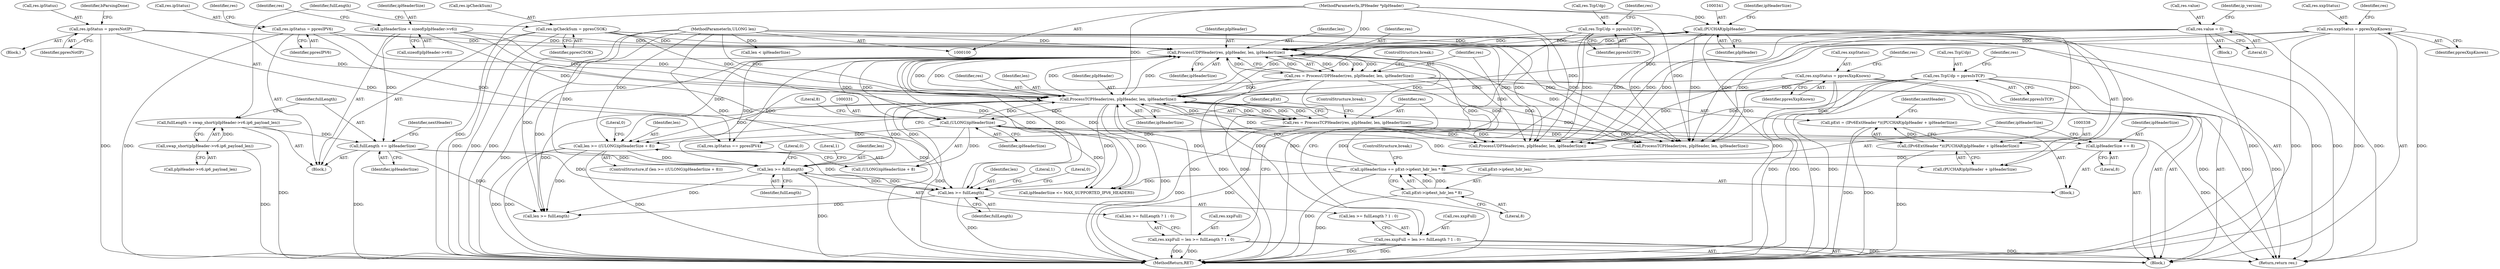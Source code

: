 digraph "0_kvm-guest-drivers-windows_fbfa4d1083ea84c5429992ca3e996d7d4fbc8238_3@integer" {
"1000335" [label="(Call,pExt = (IPv6ExtHeader *)((PUCHAR)pIpHeader + ipHeaderSize))"];
"1000337" [label="(Call,(IPv6ExtHeader *)((PUCHAR)pIpHeader + ipHeaderSize))"];
"1000340" [label="(Call,(PUCHAR)pIpHeader)"];
"1000313" [label="(Call,ProcessUDPHeader(res, pIpHeader, len, ipHeaderSize))"];
"1000129" [label="(Call,res.value = 0)"];
"1000311" [label="(Call,res = ProcessUDPHeader(res, pIpHeader, len, ipHeaderSize))"];
"1000291" [label="(Call,res.xxpStatus = ppresXxpKnown)"];
"1000279" [label="(Call,res = ProcessTCPHeader(res, pIpHeader, len, ipHeaderSize))"];
"1000281" [label="(Call,ProcessTCPHeader(res, pIpHeader, len, ipHeaderSize))"];
"1000225" [label="(Call,res.ipStatus = ppresIPV6)"];
"1000264" [label="(Call,res.TcpUdp = ppresIsTCP)"];
"1000230" [label="(Call,res.ipCheckSum = ppresCSOK)"];
"1000269" [label="(Call,res.xxpFull = len >= fullLength ? 1 : 0)"];
"1000370" [label="(Call,res.ipStatus = ppresNotIP)"];
"1000259" [label="(Call,res.xxpStatus = ppresXxpKnown)"];
"1000101" [label="(MethodParameterIn,IPHeader *pIpHeader)"];
"1000274" [label="(Call,len >= fullLength)"];
"1000327" [label="(Call,len >= ((ULONG)ipHeaderSize + 8))"];
"1000102" [label="(MethodParameterIn,ULONG len)"];
"1000330" [label="(Call,(ULONG)ipHeaderSize)"];
"1000352" [label="(Call,ipHeaderSize += pExt->ip6ext_hdr_len * 8)"];
"1000354" [label="(Call,pExt->ip6ext_hdr_len * 8)"];
"1000349" [label="(Call,ipHeaderSize += 8)"];
"1000219" [label="(Call,ipHeaderSize = sizeof(pIpHeader->v6))"];
"1000243" [label="(Call,fullLength += ipHeaderSize)"];
"1000235" [label="(Call,fullLength = swap_short(pIpHeader->v6.ip6_payload_len))"];
"1000237" [label="(Call,swap_short(pIpHeader->v6.ip6_payload_len))"];
"1000306" [label="(Call,len >= fullLength)"];
"1000296" [label="(Call,res.TcpUdp = ppresIsUDP)"];
"1000301" [label="(Call,res.xxpFull = len >= fullLength ? 1 : 0)"];
"1000351" [label="(Literal,8)"];
"1000227" [label="(Identifier,res)"];
"1000307" [label="(Identifier,len)"];
"1000129" [label="(Call,res.value = 0)"];
"1000295" [label="(Identifier,ppresXxpKnown)"];
"1000277" [label="(Literal,1)"];
"1000330" [label="(Call,(ULONG)ipHeaderSize)"];
"1000327" [label="(Call,len >= ((ULONG)ipHeaderSize + 8))"];
"1000353" [label="(Identifier,ipHeaderSize)"];
"1000254" [label="(Block,)"];
"1000302" [label="(Call,res.xxpFull)"];
"1000269" [label="(Call,res.xxpFull = len >= fullLength ? 1 : 0)"];
"1000243" [label="(Call,fullLength += ipHeaderSize)"];
"1000355" [label="(Call,pExt->ip6ext_hdr_len)"];
"1000300" [label="(Identifier,ppresIsUDP)"];
"1000296" [label="(Call,res.TcpUdp = ppresIsUDP)"];
"1000335" [label="(Call,pExt = (IPv6ExtHeader *)((PUCHAR)pIpHeader + ipHeaderSize))"];
"1000336" [label="(Identifier,pExt)"];
"1000260" [label="(Call,res.xxpStatus)"];
"1000297" [label="(Call,res.TcpUdp)"];
"1000221" [label="(Call,sizeof(pIpHeader->v6))"];
"1000301" [label="(Call,res.xxpFull = len >= fullLength ? 1 : 0)"];
"1000352" [label="(Call,ipHeaderSize += pExt->ip6ext_hdr_len * 8)"];
"1000328" [label="(Identifier,len)"];
"1000354" [label="(Call,pExt->ip6ext_hdr_len * 8)"];
"1000326" [label="(ControlStructure,if (len >= ((ULONG)ipHeaderSize + 8)))"];
"1000225" [label="(Call,res.ipStatus = ppresIPV6)"];
"1000314" [label="(Identifier,res)"];
"1000103" [label="(Block,)"];
"1000244" [label="(Identifier,fullLength)"];
"1000281" [label="(Call,ProcessTCPHeader(res, pIpHeader, len, ipHeaderSize))"];
"1000181" [label="(Call,len < ipHeaderSize)"];
"1000274" [label="(Call,len >= fullLength)"];
"1000248" [label="(Identifier,nextHeader)"];
"1000234" [label="(Identifier,ppresCSOK)"];
"1000318" [label="(ControlStructure,break;)"];
"1000362" [label="(Literal,0)"];
"1000273" [label="(Call,len >= fullLength ? 1 : 0)"];
"1000268" [label="(Identifier,ppresIsTCP)"];
"1000349" [label="(Call,ipHeaderSize += 8)"];
"1000306" [label="(Call,len >= fullLength)"];
"1000342" [label="(Identifier,pIpHeader)"];
"1000311" [label="(Call,res = ProcessUDPHeader(res, pIpHeader, len, ipHeaderSize))"];
"1000292" [label="(Call,res.xxpStatus)"];
"1000266" [label="(Identifier,res)"];
"1000270" [label="(Call,res.xxpFull)"];
"1000275" [label="(Identifier,len)"];
"1000284" [label="(Identifier,len)"];
"1000371" [label="(Call,res.ipStatus)"];
"1000360" [label="(Block,)"];
"1000286" [label="(ControlStructure,break;)"];
"1000496" [label="(Return,return res;)"];
"1000337" [label="(Call,(IPv6ExtHeader *)((PUCHAR)pIpHeader + ipHeaderSize))"];
"1000498" [label="(MethodReturn,RET)"];
"1000473" [label="(Call,ProcessTCPHeader(res, pIpHeader, len, ipHeaderSize))"];
"1000376" [label="(Identifier,bParsingDone)"];
"1000428" [label="(Call,res.ipStatus == ppresIPV4)"];
"1000259" [label="(Call,res.xxpStatus = ppresXxpKnown)"];
"1000315" [label="(Identifier,pIpHeader)"];
"1000236" [label="(Identifier,fullLength)"];
"1000280" [label="(Identifier,res)"];
"1000235" [label="(Call,fullLength = swap_short(pIpHeader->v6.ip6_payload_len))"];
"1000334" [label="(Block,)"];
"1000309" [label="(Literal,1)"];
"1000316" [label="(Identifier,len)"];
"1000283" [label="(Identifier,pIpHeader)"];
"1000265" [label="(Call,res.TcpUdp)"];
"1000305" [label="(Call,len >= fullLength ? 1 : 0)"];
"1000339" [label="(Call,(PUCHAR)pIpHeader + ipHeaderSize)"];
"1000303" [label="(Identifier,res)"];
"1000219" [label="(Call,ipHeaderSize = sizeof(pIpHeader->v6))"];
"1000370" [label="(Call,res.ipStatus = ppresNotIP)"];
"1000229" [label="(Identifier,ppresIPV6)"];
"1000340" [label="(Call,(PUCHAR)pIpHeader)"];
"1000332" [label="(Identifier,ipHeaderSize)"];
"1000231" [label="(Call,res.ipCheckSum)"];
"1000343" [label="(Identifier,ipHeaderSize)"];
"1000245" [label="(Identifier,ipHeaderSize)"];
"1000444" [label="(Call,len >= fullLength)"];
"1000278" [label="(Literal,0)"];
"1000279" [label="(Call,res = ProcessTCPHeader(res, pIpHeader, len, ipHeaderSize))"];
"1000298" [label="(Identifier,res)"];
"1000271" [label="(Identifier,res)"];
"1000226" [label="(Call,res.ipStatus)"];
"1000237" [label="(Call,swap_short(pIpHeader->v6.ip6_payload_len))"];
"1000206" [label="(Block,)"];
"1000285" [label="(Identifier,ipHeaderSize)"];
"1000130" [label="(Call,res.value)"];
"1000312" [label="(Identifier,res)"];
"1000238" [label="(Call,pIpHeader->v6.ip6_payload_len)"];
"1000308" [label="(Identifier,fullLength)"];
"1000102" [label="(MethodParameterIn,ULONG len)"];
"1000291" [label="(Call,res.xxpStatus = ppresXxpKnown)"];
"1000483" [label="(Call,ProcessUDPHeader(res, pIpHeader, len, ipHeaderSize))"];
"1000317" [label="(Identifier,ipHeaderSize)"];
"1000329" [label="(Call,(ULONG)ipHeaderSize + 8)"];
"1000101" [label="(MethodParameterIn,IPHeader *pIpHeader)"];
"1000276" [label="(Identifier,fullLength)"];
"1000232" [label="(Identifier,res)"];
"1000393" [label="(Call,ipHeaderSize <= MAX_SUPPORTED_IPV6_HEADERS)"];
"1000374" [label="(Identifier,ppresNotIP)"];
"1000282" [label="(Identifier,res)"];
"1000358" [label="(Literal,8)"];
"1000264" [label="(Call,res.TcpUdp = ppresIsTCP)"];
"1000313" [label="(Call,ProcessUDPHeader(res, pIpHeader, len, ipHeaderSize))"];
"1000136" [label="(Identifier,ip_version)"];
"1000310" [label="(Literal,0)"];
"1000350" [label="(Identifier,ipHeaderSize)"];
"1000378" [label="(ControlStructure,break;)"];
"1000345" [label="(Identifier,nextHeader)"];
"1000133" [label="(Literal,0)"];
"1000263" [label="(Identifier,ppresXxpKnown)"];
"1000220" [label="(Identifier,ipHeaderSize)"];
"1000333" [label="(Literal,8)"];
"1000230" [label="(Call,res.ipCheckSum = ppresCSOK)"];
"1000335" -> "1000334"  [label="AST: "];
"1000335" -> "1000337"  [label="CFG: "];
"1000336" -> "1000335"  [label="AST: "];
"1000337" -> "1000335"  [label="AST: "];
"1000345" -> "1000335"  [label="CFG: "];
"1000335" -> "1000498"  [label="DDG: "];
"1000335" -> "1000498"  [label="DDG: "];
"1000337" -> "1000335"  [label="DDG: "];
"1000337" -> "1000339"  [label="CFG: "];
"1000338" -> "1000337"  [label="AST: "];
"1000339" -> "1000337"  [label="AST: "];
"1000337" -> "1000498"  [label="DDG: "];
"1000340" -> "1000337"  [label="DDG: "];
"1000330" -> "1000337"  [label="DDG: "];
"1000340" -> "1000339"  [label="AST: "];
"1000340" -> "1000342"  [label="CFG: "];
"1000341" -> "1000340"  [label="AST: "];
"1000342" -> "1000340"  [label="AST: "];
"1000343" -> "1000340"  [label="CFG: "];
"1000340" -> "1000498"  [label="DDG: "];
"1000340" -> "1000281"  [label="DDG: "];
"1000340" -> "1000313"  [label="DDG: "];
"1000340" -> "1000339"  [label="DDG: "];
"1000313" -> "1000340"  [label="DDG: "];
"1000281" -> "1000340"  [label="DDG: "];
"1000101" -> "1000340"  [label="DDG: "];
"1000340" -> "1000473"  [label="DDG: "];
"1000340" -> "1000483"  [label="DDG: "];
"1000313" -> "1000311"  [label="AST: "];
"1000313" -> "1000317"  [label="CFG: "];
"1000314" -> "1000313"  [label="AST: "];
"1000315" -> "1000313"  [label="AST: "];
"1000316" -> "1000313"  [label="AST: "];
"1000317" -> "1000313"  [label="AST: "];
"1000311" -> "1000313"  [label="CFG: "];
"1000313" -> "1000498"  [label="DDG: "];
"1000313" -> "1000498"  [label="DDG: "];
"1000313" -> "1000274"  [label="DDG: "];
"1000313" -> "1000281"  [label="DDG: "];
"1000313" -> "1000281"  [label="DDG: "];
"1000313" -> "1000306"  [label="DDG: "];
"1000313" -> "1000311"  [label="DDG: "];
"1000313" -> "1000311"  [label="DDG: "];
"1000313" -> "1000311"  [label="DDG: "];
"1000313" -> "1000311"  [label="DDG: "];
"1000129" -> "1000313"  [label="DDG: "];
"1000311" -> "1000313"  [label="DDG: "];
"1000291" -> "1000313"  [label="DDG: "];
"1000279" -> "1000313"  [label="DDG: "];
"1000225" -> "1000313"  [label="DDG: "];
"1000296" -> "1000313"  [label="DDG: "];
"1000370" -> "1000313"  [label="DDG: "];
"1000301" -> "1000313"  [label="DDG: "];
"1000230" -> "1000313"  [label="DDG: "];
"1000281" -> "1000313"  [label="DDG: "];
"1000281" -> "1000313"  [label="DDG: "];
"1000101" -> "1000313"  [label="DDG: "];
"1000306" -> "1000313"  [label="DDG: "];
"1000102" -> "1000313"  [label="DDG: "];
"1000352" -> "1000313"  [label="DDG: "];
"1000330" -> "1000313"  [label="DDG: "];
"1000219" -> "1000313"  [label="DDG: "];
"1000313" -> "1000327"  [label="DDG: "];
"1000313" -> "1000330"  [label="DDG: "];
"1000313" -> "1000393"  [label="DDG: "];
"1000313" -> "1000444"  [label="DDG: "];
"1000313" -> "1000473"  [label="DDG: "];
"1000313" -> "1000483"  [label="DDG: "];
"1000129" -> "1000103"  [label="AST: "];
"1000129" -> "1000133"  [label="CFG: "];
"1000130" -> "1000129"  [label="AST: "];
"1000133" -> "1000129"  [label="AST: "];
"1000136" -> "1000129"  [label="CFG: "];
"1000129" -> "1000498"  [label="DDG: "];
"1000129" -> "1000281"  [label="DDG: "];
"1000129" -> "1000473"  [label="DDG: "];
"1000129" -> "1000483"  [label="DDG: "];
"1000129" -> "1000496"  [label="DDG: "];
"1000311" -> "1000254"  [label="AST: "];
"1000312" -> "1000311"  [label="AST: "];
"1000318" -> "1000311"  [label="CFG: "];
"1000311" -> "1000498"  [label="DDG: "];
"1000311" -> "1000498"  [label="DDG: "];
"1000311" -> "1000281"  [label="DDG: "];
"1000311" -> "1000428"  [label="DDG: "];
"1000311" -> "1000473"  [label="DDG: "];
"1000311" -> "1000483"  [label="DDG: "];
"1000311" -> "1000496"  [label="DDG: "];
"1000291" -> "1000254"  [label="AST: "];
"1000291" -> "1000295"  [label="CFG: "];
"1000292" -> "1000291"  [label="AST: "];
"1000295" -> "1000291"  [label="AST: "];
"1000298" -> "1000291"  [label="CFG: "];
"1000291" -> "1000498"  [label="DDG: "];
"1000291" -> "1000498"  [label="DDG: "];
"1000291" -> "1000473"  [label="DDG: "];
"1000291" -> "1000483"  [label="DDG: "];
"1000291" -> "1000496"  [label="DDG: "];
"1000279" -> "1000254"  [label="AST: "];
"1000279" -> "1000281"  [label="CFG: "];
"1000280" -> "1000279"  [label="AST: "];
"1000281" -> "1000279"  [label="AST: "];
"1000286" -> "1000279"  [label="CFG: "];
"1000279" -> "1000498"  [label="DDG: "];
"1000279" -> "1000498"  [label="DDG: "];
"1000281" -> "1000279"  [label="DDG: "];
"1000281" -> "1000279"  [label="DDG: "];
"1000281" -> "1000279"  [label="DDG: "];
"1000281" -> "1000279"  [label="DDG: "];
"1000279" -> "1000281"  [label="DDG: "];
"1000279" -> "1000428"  [label="DDG: "];
"1000279" -> "1000473"  [label="DDG: "];
"1000279" -> "1000483"  [label="DDG: "];
"1000279" -> "1000496"  [label="DDG: "];
"1000281" -> "1000285"  [label="CFG: "];
"1000282" -> "1000281"  [label="AST: "];
"1000283" -> "1000281"  [label="AST: "];
"1000284" -> "1000281"  [label="AST: "];
"1000285" -> "1000281"  [label="AST: "];
"1000281" -> "1000498"  [label="DDG: "];
"1000281" -> "1000498"  [label="DDG: "];
"1000281" -> "1000274"  [label="DDG: "];
"1000225" -> "1000281"  [label="DDG: "];
"1000264" -> "1000281"  [label="DDG: "];
"1000230" -> "1000281"  [label="DDG: "];
"1000269" -> "1000281"  [label="DDG: "];
"1000370" -> "1000281"  [label="DDG: "];
"1000259" -> "1000281"  [label="DDG: "];
"1000101" -> "1000281"  [label="DDG: "];
"1000274" -> "1000281"  [label="DDG: "];
"1000102" -> "1000281"  [label="DDG: "];
"1000352" -> "1000281"  [label="DDG: "];
"1000330" -> "1000281"  [label="DDG: "];
"1000219" -> "1000281"  [label="DDG: "];
"1000281" -> "1000306"  [label="DDG: "];
"1000281" -> "1000327"  [label="DDG: "];
"1000281" -> "1000330"  [label="DDG: "];
"1000281" -> "1000393"  [label="DDG: "];
"1000281" -> "1000444"  [label="DDG: "];
"1000281" -> "1000473"  [label="DDG: "];
"1000281" -> "1000483"  [label="DDG: "];
"1000225" -> "1000206"  [label="AST: "];
"1000225" -> "1000229"  [label="CFG: "];
"1000226" -> "1000225"  [label="AST: "];
"1000229" -> "1000225"  [label="AST: "];
"1000232" -> "1000225"  [label="CFG: "];
"1000225" -> "1000498"  [label="DDG: "];
"1000225" -> "1000428"  [label="DDG: "];
"1000264" -> "1000254"  [label="AST: "];
"1000264" -> "1000268"  [label="CFG: "];
"1000265" -> "1000264"  [label="AST: "];
"1000268" -> "1000264"  [label="AST: "];
"1000271" -> "1000264"  [label="CFG: "];
"1000264" -> "1000498"  [label="DDG: "];
"1000264" -> "1000498"  [label="DDG: "];
"1000264" -> "1000473"  [label="DDG: "];
"1000264" -> "1000483"  [label="DDG: "];
"1000264" -> "1000496"  [label="DDG: "];
"1000230" -> "1000206"  [label="AST: "];
"1000230" -> "1000234"  [label="CFG: "];
"1000231" -> "1000230"  [label="AST: "];
"1000234" -> "1000230"  [label="AST: "];
"1000236" -> "1000230"  [label="CFG: "];
"1000230" -> "1000498"  [label="DDG: "];
"1000230" -> "1000498"  [label="DDG: "];
"1000230" -> "1000473"  [label="DDG: "];
"1000230" -> "1000483"  [label="DDG: "];
"1000230" -> "1000496"  [label="DDG: "];
"1000269" -> "1000254"  [label="AST: "];
"1000269" -> "1000273"  [label="CFG: "];
"1000270" -> "1000269"  [label="AST: "];
"1000273" -> "1000269"  [label="AST: "];
"1000280" -> "1000269"  [label="CFG: "];
"1000269" -> "1000498"  [label="DDG: "];
"1000269" -> "1000498"  [label="DDG: "];
"1000269" -> "1000496"  [label="DDG: "];
"1000370" -> "1000360"  [label="AST: "];
"1000370" -> "1000374"  [label="CFG: "];
"1000371" -> "1000370"  [label="AST: "];
"1000374" -> "1000370"  [label="AST: "];
"1000376" -> "1000370"  [label="CFG: "];
"1000370" -> "1000498"  [label="DDG: "];
"1000370" -> "1000428"  [label="DDG: "];
"1000259" -> "1000254"  [label="AST: "];
"1000259" -> "1000263"  [label="CFG: "];
"1000260" -> "1000259"  [label="AST: "];
"1000263" -> "1000259"  [label="AST: "];
"1000266" -> "1000259"  [label="CFG: "];
"1000259" -> "1000498"  [label="DDG: "];
"1000259" -> "1000498"  [label="DDG: "];
"1000259" -> "1000473"  [label="DDG: "];
"1000259" -> "1000483"  [label="DDG: "];
"1000259" -> "1000496"  [label="DDG: "];
"1000101" -> "1000100"  [label="AST: "];
"1000101" -> "1000498"  [label="DDG: "];
"1000101" -> "1000473"  [label="DDG: "];
"1000101" -> "1000483"  [label="DDG: "];
"1000274" -> "1000273"  [label="AST: "];
"1000274" -> "1000276"  [label="CFG: "];
"1000275" -> "1000274"  [label="AST: "];
"1000276" -> "1000274"  [label="AST: "];
"1000277" -> "1000274"  [label="CFG: "];
"1000278" -> "1000274"  [label="CFG: "];
"1000274" -> "1000498"  [label="DDG: "];
"1000327" -> "1000274"  [label="DDG: "];
"1000102" -> "1000274"  [label="DDG: "];
"1000243" -> "1000274"  [label="DDG: "];
"1000306" -> "1000274"  [label="DDG: "];
"1000274" -> "1000306"  [label="DDG: "];
"1000274" -> "1000444"  [label="DDG: "];
"1000327" -> "1000326"  [label="AST: "];
"1000327" -> "1000329"  [label="CFG: "];
"1000328" -> "1000327"  [label="AST: "];
"1000329" -> "1000327"  [label="AST: "];
"1000336" -> "1000327"  [label="CFG: "];
"1000362" -> "1000327"  [label="CFG: "];
"1000327" -> "1000498"  [label="DDG: "];
"1000327" -> "1000498"  [label="DDG: "];
"1000327" -> "1000498"  [label="DDG: "];
"1000327" -> "1000306"  [label="DDG: "];
"1000102" -> "1000327"  [label="DDG: "];
"1000330" -> "1000327"  [label="DDG: "];
"1000327" -> "1000444"  [label="DDG: "];
"1000102" -> "1000100"  [label="AST: "];
"1000102" -> "1000498"  [label="DDG: "];
"1000102" -> "1000181"  [label="DDG: "];
"1000102" -> "1000306"  [label="DDG: "];
"1000102" -> "1000444"  [label="DDG: "];
"1000102" -> "1000473"  [label="DDG: "];
"1000102" -> "1000483"  [label="DDG: "];
"1000330" -> "1000329"  [label="AST: "];
"1000330" -> "1000332"  [label="CFG: "];
"1000331" -> "1000330"  [label="AST: "];
"1000332" -> "1000330"  [label="AST: "];
"1000333" -> "1000330"  [label="CFG: "];
"1000330" -> "1000329"  [label="DDG: "];
"1000352" -> "1000330"  [label="DDG: "];
"1000219" -> "1000330"  [label="DDG: "];
"1000330" -> "1000339"  [label="DDG: "];
"1000330" -> "1000349"  [label="DDG: "];
"1000330" -> "1000393"  [label="DDG: "];
"1000352" -> "1000334"  [label="AST: "];
"1000352" -> "1000354"  [label="CFG: "];
"1000353" -> "1000352"  [label="AST: "];
"1000354" -> "1000352"  [label="AST: "];
"1000378" -> "1000352"  [label="CFG: "];
"1000352" -> "1000498"  [label="DDG: "];
"1000354" -> "1000352"  [label="DDG: "];
"1000354" -> "1000352"  [label="DDG: "];
"1000349" -> "1000352"  [label="DDG: "];
"1000352" -> "1000393"  [label="DDG: "];
"1000354" -> "1000358"  [label="CFG: "];
"1000355" -> "1000354"  [label="AST: "];
"1000358" -> "1000354"  [label="AST: "];
"1000354" -> "1000498"  [label="DDG: "];
"1000349" -> "1000334"  [label="AST: "];
"1000349" -> "1000351"  [label="CFG: "];
"1000350" -> "1000349"  [label="AST: "];
"1000351" -> "1000349"  [label="AST: "];
"1000353" -> "1000349"  [label="CFG: "];
"1000219" -> "1000206"  [label="AST: "];
"1000219" -> "1000221"  [label="CFG: "];
"1000220" -> "1000219"  [label="AST: "];
"1000221" -> "1000219"  [label="AST: "];
"1000227" -> "1000219"  [label="CFG: "];
"1000219" -> "1000243"  [label="DDG: "];
"1000219" -> "1000393"  [label="DDG: "];
"1000243" -> "1000206"  [label="AST: "];
"1000243" -> "1000245"  [label="CFG: "];
"1000244" -> "1000243"  [label="AST: "];
"1000245" -> "1000243"  [label="AST: "];
"1000248" -> "1000243"  [label="CFG: "];
"1000243" -> "1000498"  [label="DDG: "];
"1000235" -> "1000243"  [label="DDG: "];
"1000243" -> "1000306"  [label="DDG: "];
"1000243" -> "1000444"  [label="DDG: "];
"1000235" -> "1000206"  [label="AST: "];
"1000235" -> "1000237"  [label="CFG: "];
"1000236" -> "1000235"  [label="AST: "];
"1000237" -> "1000235"  [label="AST: "];
"1000244" -> "1000235"  [label="CFG: "];
"1000235" -> "1000498"  [label="DDG: "];
"1000237" -> "1000235"  [label="DDG: "];
"1000237" -> "1000238"  [label="CFG: "];
"1000238" -> "1000237"  [label="AST: "];
"1000237" -> "1000498"  [label="DDG: "];
"1000306" -> "1000305"  [label="AST: "];
"1000306" -> "1000308"  [label="CFG: "];
"1000307" -> "1000306"  [label="AST: "];
"1000308" -> "1000306"  [label="AST: "];
"1000309" -> "1000306"  [label="CFG: "];
"1000310" -> "1000306"  [label="CFG: "];
"1000306" -> "1000498"  [label="DDG: "];
"1000306" -> "1000444"  [label="DDG: "];
"1000296" -> "1000254"  [label="AST: "];
"1000296" -> "1000300"  [label="CFG: "];
"1000297" -> "1000296"  [label="AST: "];
"1000300" -> "1000296"  [label="AST: "];
"1000303" -> "1000296"  [label="CFG: "];
"1000296" -> "1000498"  [label="DDG: "];
"1000296" -> "1000498"  [label="DDG: "];
"1000296" -> "1000473"  [label="DDG: "];
"1000296" -> "1000483"  [label="DDG: "];
"1000296" -> "1000496"  [label="DDG: "];
"1000301" -> "1000254"  [label="AST: "];
"1000301" -> "1000305"  [label="CFG: "];
"1000302" -> "1000301"  [label="AST: "];
"1000305" -> "1000301"  [label="AST: "];
"1000312" -> "1000301"  [label="CFG: "];
"1000301" -> "1000498"  [label="DDG: "];
"1000301" -> "1000498"  [label="DDG: "];
"1000301" -> "1000496"  [label="DDG: "];
}
